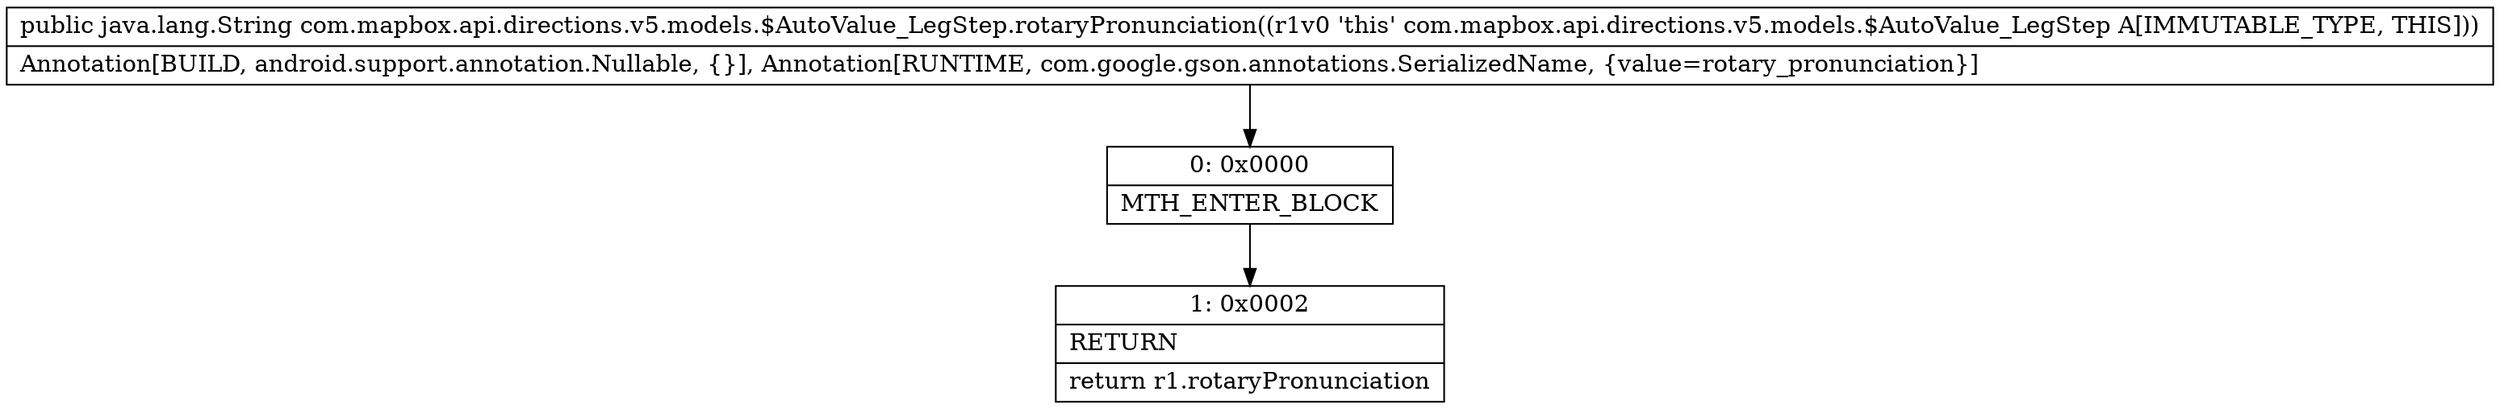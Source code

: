 digraph "CFG forcom.mapbox.api.directions.v5.models.$AutoValue_LegStep.rotaryPronunciation()Ljava\/lang\/String;" {
Node_0 [shape=record,label="{0\:\ 0x0000|MTH_ENTER_BLOCK\l}"];
Node_1 [shape=record,label="{1\:\ 0x0002|RETURN\l|return r1.rotaryPronunciation\l}"];
MethodNode[shape=record,label="{public java.lang.String com.mapbox.api.directions.v5.models.$AutoValue_LegStep.rotaryPronunciation((r1v0 'this' com.mapbox.api.directions.v5.models.$AutoValue_LegStep A[IMMUTABLE_TYPE, THIS]))  | Annotation[BUILD, android.support.annotation.Nullable, \{\}], Annotation[RUNTIME, com.google.gson.annotations.SerializedName, \{value=rotary_pronunciation\}]\l}"];
MethodNode -> Node_0;
Node_0 -> Node_1;
}

